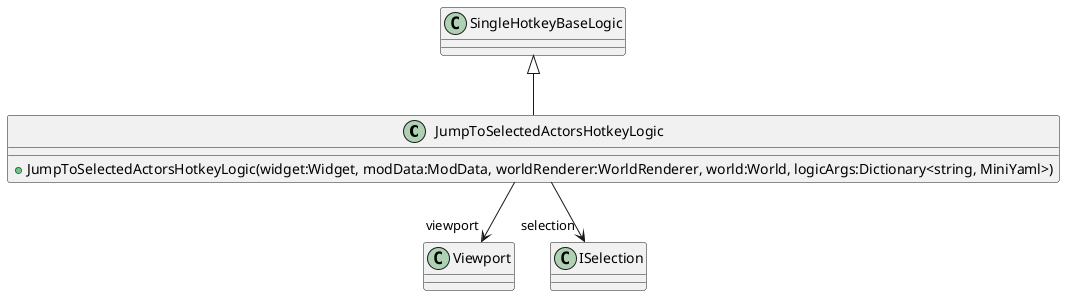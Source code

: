 @startuml
class JumpToSelectedActorsHotkeyLogic {
    + JumpToSelectedActorsHotkeyLogic(widget:Widget, modData:ModData, worldRenderer:WorldRenderer, world:World, logicArgs:Dictionary<string, MiniYaml>)
}
SingleHotkeyBaseLogic <|-- JumpToSelectedActorsHotkeyLogic
JumpToSelectedActorsHotkeyLogic --> "viewport" Viewport
JumpToSelectedActorsHotkeyLogic --> "selection" ISelection
@enduml
